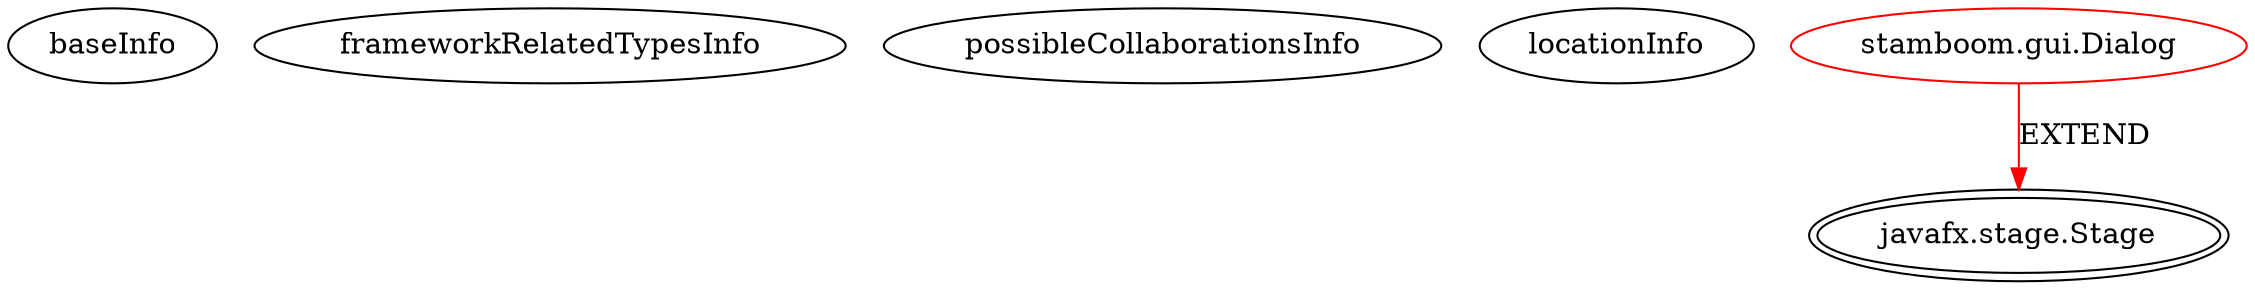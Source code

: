 digraph {
baseInfo[graphId=731,category="extension_graph",isAnonymous=false,possibleRelation=false]
frameworkRelatedTypesInfo[0="javafx.stage.Stage"]
possibleCollaborationsInfo[]
locationInfo[projectName="JustinAarden-C2J-Stamboom",filePath="/JustinAarden-C2J-Stamboom/C2J-Stamboom-master/src/stamboom/gui/Dialog.java",contextSignature="Dialog",graphId="731"]
0[label="stamboom.gui.Dialog",vertexType="ROOT_CLIENT_CLASS_DECLARATION",isFrameworkType=false,color=red]
1[label="javafx.stage.Stage",vertexType="FRAMEWORK_CLASS_TYPE",isFrameworkType=true,peripheries=2]
0->1[label="EXTEND",color=red]
}
